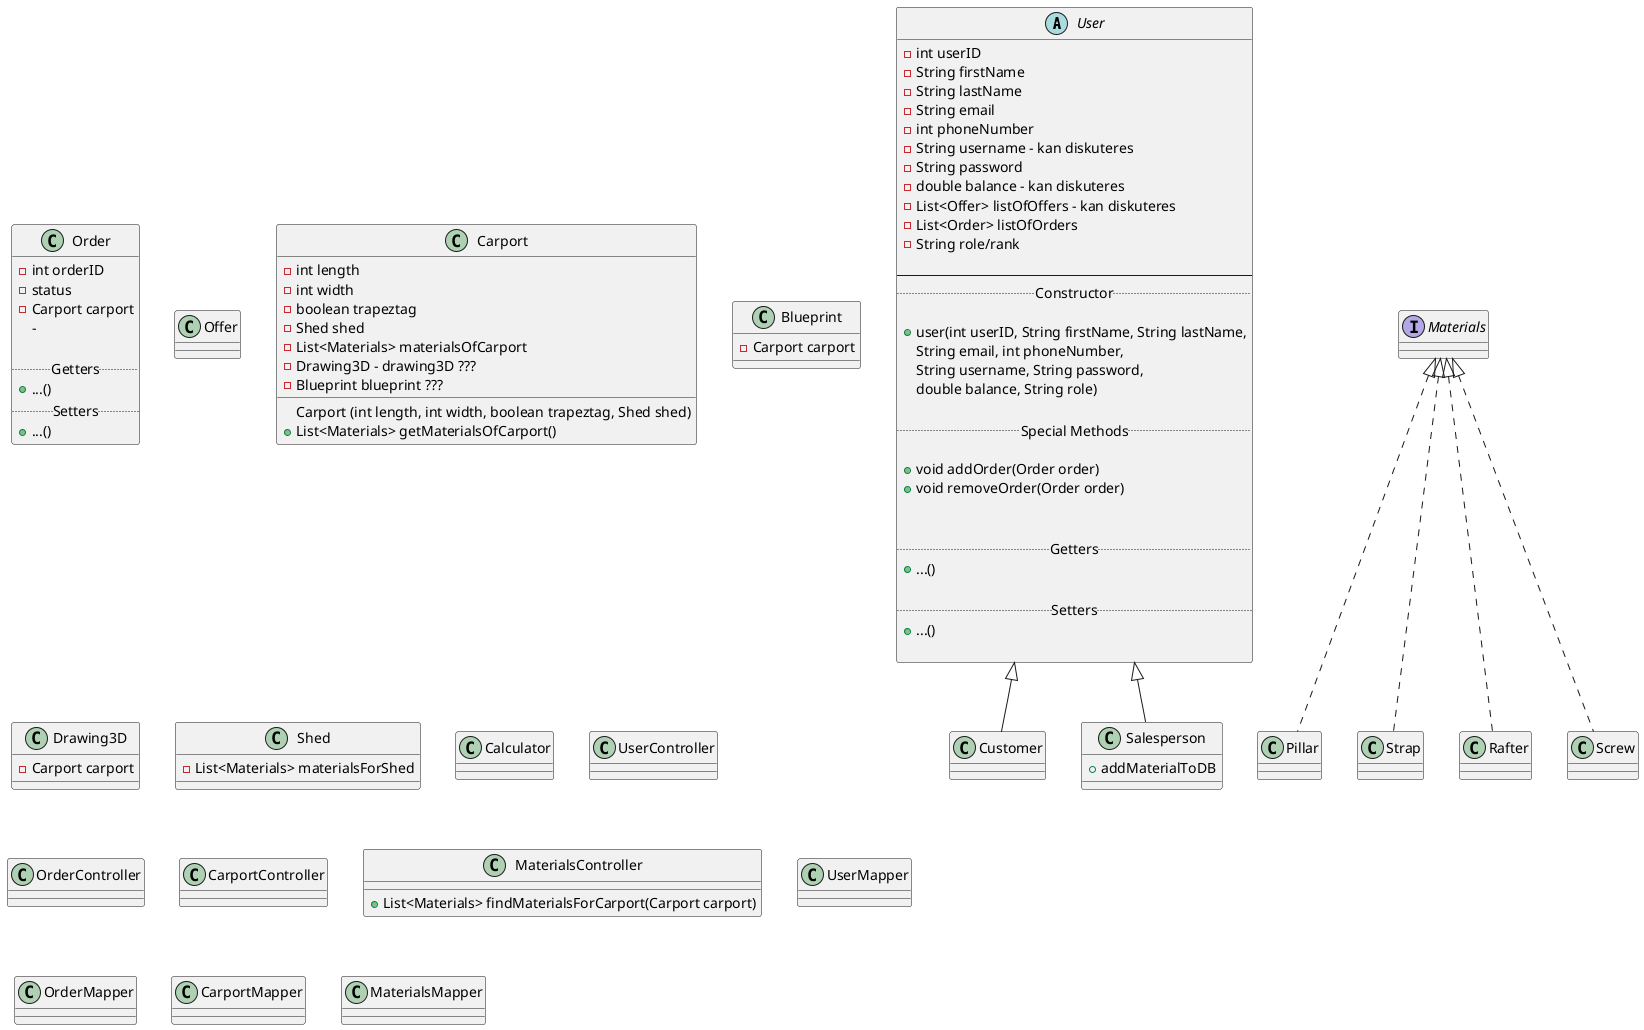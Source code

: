 @startuml
'https://plantuml.com/class-diagram

abstract User{
    - int userID
    - String firstName
    - String lastName
    - String email
    - int phoneNumber
    - String username - kan diskuteres
    - String password
    - double balance - kan diskuteres
    - List<Offer> listOfOffers - kan diskuteres
    - List<Order> listOfOrders
    - String role/rank

    --
    ..Constructor..

    + user(int userID, String firstName, String lastName,
    String email, int phoneNumber,
    String username, String password,
    double balance, String role)

    ..Special Methods..

    + void addOrder(Order order)
    + void removeOrder(Order order)


    ..Getters..
    + ...()

    ..Setters..
    + ...()

}

class Customer extends User {

}


class Salesperson extends User {


    + addMaterialToDB

}



class Order {
    - int orderID
    - status
    - Carport carport
    -

    ..Getters..
    + ...()
    ..Setters..
    + ...()
}
class Offer
/'class Receipt'/
class Carport {

    - int length
    - int width
    - boolean trapeztag
    - Shed shed
    - List<Materials> materialsOfCarport
    - Drawing3D - drawing3D ???
    - Blueprint blueprint ???



    Carport (int length, int width, boolean trapeztag, Shed shed)





    + List<Materials> getMaterialsOfCarport()


}


class Blueprint {

    - Carport carport




}

class Drawing3D{

    - Carport carport
}

interface Materials{
}

class Pillar implements Materials{}
class Strap implements Materials{}
class Rafter implements Materials{}
class Screw implements Materials{}


class Shed {
    - List<Materials> materialsForShed
}





class Calculator {

}

class UserController
class OrderController
class CarportController {


}


class MaterialsController{

    + List<Materials> findMaterialsForCarport(Carport carport)
    }

class UserMapper
class OrderMapper
class CarportMapper
class MaterialsMapper






@enduml